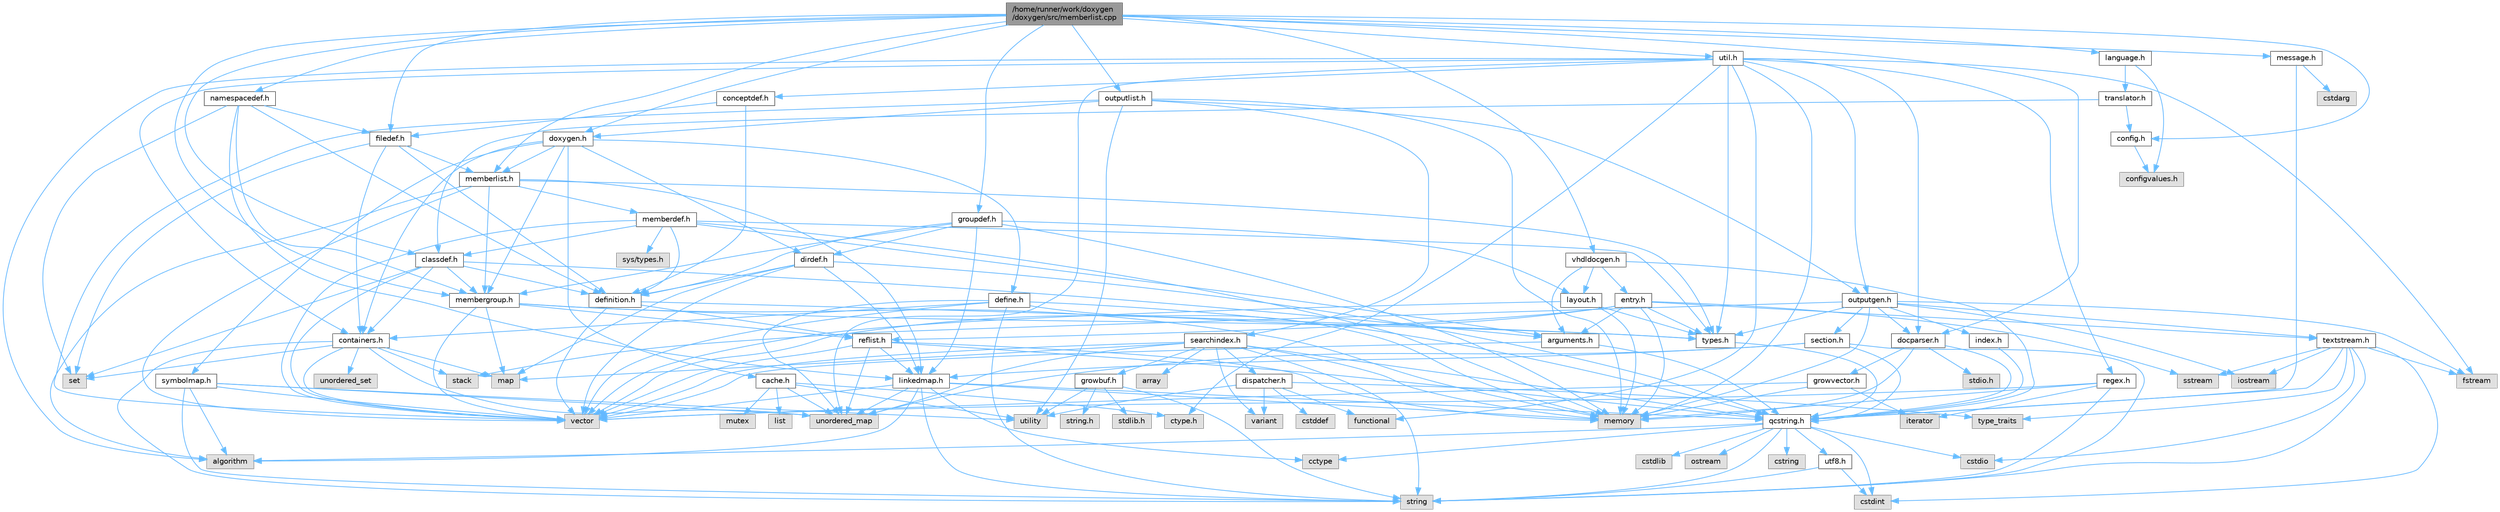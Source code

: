 digraph "/home/runner/work/doxygen/doxygen/src/memberlist.cpp"
{
 // INTERACTIVE_SVG=YES
 // LATEX_PDF_SIZE
  bgcolor="transparent";
  edge [fontname=Helvetica,fontsize=10,labelfontname=Helvetica,labelfontsize=10];
  node [fontname=Helvetica,fontsize=10,shape=box,height=0.2,width=0.4];
  Node1 [label="/home/runner/work/doxygen\l/doxygen/src/memberlist.cpp",height=0.2,width=0.4,color="gray40", fillcolor="grey60", style="filled", fontcolor="black",tooltip=" "];
  Node1 -> Node2 [color="steelblue1",style="solid"];
  Node2 [label="memberlist.h",height=0.2,width=0.4,color="grey40", fillcolor="white", style="filled",URL="$dd/d78/memberlist_8h.html",tooltip=" "];
  Node2 -> Node3 [color="steelblue1",style="solid"];
  Node3 [label="vector",height=0.2,width=0.4,color="grey60", fillcolor="#E0E0E0", style="filled",tooltip=" "];
  Node2 -> Node4 [color="steelblue1",style="solid"];
  Node4 [label="algorithm",height=0.2,width=0.4,color="grey60", fillcolor="#E0E0E0", style="filled",tooltip=" "];
  Node2 -> Node5 [color="steelblue1",style="solid"];
  Node5 [label="memberdef.h",height=0.2,width=0.4,color="grey40", fillcolor="white", style="filled",URL="$d4/d46/memberdef_8h.html",tooltip=" "];
  Node5 -> Node3 [color="steelblue1",style="solid"];
  Node5 -> Node6 [color="steelblue1",style="solid"];
  Node6 [label="memory",height=0.2,width=0.4,color="grey60", fillcolor="#E0E0E0", style="filled",tooltip=" "];
  Node5 -> Node7 [color="steelblue1",style="solid"];
  Node7 [label="sys/types.h",height=0.2,width=0.4,color="grey60", fillcolor="#E0E0E0", style="filled",tooltip=" "];
  Node5 -> Node8 [color="steelblue1",style="solid"];
  Node8 [label="types.h",height=0.2,width=0.4,color="grey40", fillcolor="white", style="filled",URL="$d9/d49/types_8h.html",tooltip="This file contains a number of basic enums and types."];
  Node8 -> Node9 [color="steelblue1",style="solid"];
  Node9 [label="qcstring.h",height=0.2,width=0.4,color="grey40", fillcolor="white", style="filled",URL="$d7/d5c/qcstring_8h.html",tooltip=" "];
  Node9 -> Node10 [color="steelblue1",style="solid"];
  Node10 [label="string",height=0.2,width=0.4,color="grey60", fillcolor="#E0E0E0", style="filled",tooltip=" "];
  Node9 -> Node4 [color="steelblue1",style="solid"];
  Node9 -> Node11 [color="steelblue1",style="solid"];
  Node11 [label="cctype",height=0.2,width=0.4,color="grey60", fillcolor="#E0E0E0", style="filled",tooltip=" "];
  Node9 -> Node12 [color="steelblue1",style="solid"];
  Node12 [label="cstring",height=0.2,width=0.4,color="grey60", fillcolor="#E0E0E0", style="filled",tooltip=" "];
  Node9 -> Node13 [color="steelblue1",style="solid"];
  Node13 [label="cstdio",height=0.2,width=0.4,color="grey60", fillcolor="#E0E0E0", style="filled",tooltip=" "];
  Node9 -> Node14 [color="steelblue1",style="solid"];
  Node14 [label="cstdlib",height=0.2,width=0.4,color="grey60", fillcolor="#E0E0E0", style="filled",tooltip=" "];
  Node9 -> Node15 [color="steelblue1",style="solid"];
  Node15 [label="cstdint",height=0.2,width=0.4,color="grey60", fillcolor="#E0E0E0", style="filled",tooltip=" "];
  Node9 -> Node16 [color="steelblue1",style="solid"];
  Node16 [label="ostream",height=0.2,width=0.4,color="grey60", fillcolor="#E0E0E0", style="filled",tooltip=" "];
  Node9 -> Node17 [color="steelblue1",style="solid"];
  Node17 [label="utf8.h",height=0.2,width=0.4,color="grey40", fillcolor="white", style="filled",URL="$db/d7c/utf8_8h.html",tooltip="Various UTF8 related helper functions."];
  Node17 -> Node15 [color="steelblue1",style="solid"];
  Node17 -> Node10 [color="steelblue1",style="solid"];
  Node5 -> Node18 [color="steelblue1",style="solid"];
  Node18 [label="definition.h",height=0.2,width=0.4,color="grey40", fillcolor="white", style="filled",URL="$df/da1/definition_8h.html",tooltip=" "];
  Node18 -> Node3 [color="steelblue1",style="solid"];
  Node18 -> Node8 [color="steelblue1",style="solid"];
  Node18 -> Node19 [color="steelblue1",style="solid"];
  Node19 [label="reflist.h",height=0.2,width=0.4,color="grey40", fillcolor="white", style="filled",URL="$d1/d02/reflist_8h.html",tooltip=" "];
  Node19 -> Node3 [color="steelblue1",style="solid"];
  Node19 -> Node20 [color="steelblue1",style="solid"];
  Node20 [label="unordered_map",height=0.2,width=0.4,color="grey60", fillcolor="#E0E0E0", style="filled",tooltip=" "];
  Node19 -> Node6 [color="steelblue1",style="solid"];
  Node19 -> Node9 [color="steelblue1",style="solid"];
  Node19 -> Node21 [color="steelblue1",style="solid"];
  Node21 [label="linkedmap.h",height=0.2,width=0.4,color="grey40", fillcolor="white", style="filled",URL="$da/de1/linkedmap_8h.html",tooltip=" "];
  Node21 -> Node20 [color="steelblue1",style="solid"];
  Node21 -> Node3 [color="steelblue1",style="solid"];
  Node21 -> Node6 [color="steelblue1",style="solid"];
  Node21 -> Node10 [color="steelblue1",style="solid"];
  Node21 -> Node4 [color="steelblue1",style="solid"];
  Node21 -> Node11 [color="steelblue1",style="solid"];
  Node21 -> Node9 [color="steelblue1",style="solid"];
  Node5 -> Node22 [color="steelblue1",style="solid"];
  Node22 [label="arguments.h",height=0.2,width=0.4,color="grey40", fillcolor="white", style="filled",URL="$df/d9b/arguments_8h.html",tooltip=" "];
  Node22 -> Node3 [color="steelblue1",style="solid"];
  Node22 -> Node9 [color="steelblue1",style="solid"];
  Node5 -> Node23 [color="steelblue1",style="solid"];
  Node23 [label="classdef.h",height=0.2,width=0.4,color="grey40", fillcolor="white", style="filled",URL="$d1/da6/classdef_8h.html",tooltip=" "];
  Node23 -> Node3 [color="steelblue1",style="solid"];
  Node23 -> Node24 [color="steelblue1",style="solid"];
  Node24 [label="set",height=0.2,width=0.4,color="grey60", fillcolor="#E0E0E0", style="filled",tooltip=" "];
  Node23 -> Node25 [color="steelblue1",style="solid"];
  Node25 [label="containers.h",height=0.2,width=0.4,color="grey40", fillcolor="white", style="filled",URL="$d5/d75/containers_8h.html",tooltip=" "];
  Node25 -> Node3 [color="steelblue1",style="solid"];
  Node25 -> Node10 [color="steelblue1",style="solid"];
  Node25 -> Node24 [color="steelblue1",style="solid"];
  Node25 -> Node26 [color="steelblue1",style="solid"];
  Node26 [label="map",height=0.2,width=0.4,color="grey60", fillcolor="#E0E0E0", style="filled",tooltip=" "];
  Node25 -> Node27 [color="steelblue1",style="solid"];
  Node27 [label="unordered_set",height=0.2,width=0.4,color="grey60", fillcolor="#E0E0E0", style="filled",tooltip=" "];
  Node25 -> Node20 [color="steelblue1",style="solid"];
  Node25 -> Node28 [color="steelblue1",style="solid"];
  Node28 [label="stack",height=0.2,width=0.4,color="grey60", fillcolor="#E0E0E0", style="filled",tooltip=" "];
  Node23 -> Node18 [color="steelblue1",style="solid"];
  Node23 -> Node22 [color="steelblue1",style="solid"];
  Node23 -> Node29 [color="steelblue1",style="solid"];
  Node29 [label="membergroup.h",height=0.2,width=0.4,color="grey40", fillcolor="white", style="filled",URL="$d9/d11/membergroup_8h.html",tooltip=" "];
  Node29 -> Node3 [color="steelblue1",style="solid"];
  Node29 -> Node26 [color="steelblue1",style="solid"];
  Node29 -> Node6 [color="steelblue1",style="solid"];
  Node29 -> Node8 [color="steelblue1",style="solid"];
  Node29 -> Node19 [color="steelblue1",style="solid"];
  Node2 -> Node21 [color="steelblue1",style="solid"];
  Node2 -> Node8 [color="steelblue1",style="solid"];
  Node2 -> Node29 [color="steelblue1",style="solid"];
  Node1 -> Node23 [color="steelblue1",style="solid"];
  Node1 -> Node30 [color="steelblue1",style="solid"];
  Node30 [label="message.h",height=0.2,width=0.4,color="grey40", fillcolor="white", style="filled",URL="$d2/d0d/message_8h.html",tooltip=" "];
  Node30 -> Node31 [color="steelblue1",style="solid"];
  Node31 [label="cstdarg",height=0.2,width=0.4,color="grey60", fillcolor="#E0E0E0", style="filled",tooltip=" "];
  Node30 -> Node9 [color="steelblue1",style="solid"];
  Node1 -> Node32 [color="steelblue1",style="solid"];
  Node32 [label="util.h",height=0.2,width=0.4,color="grey40", fillcolor="white", style="filled",URL="$d8/d3c/util_8h.html",tooltip="A bunch of utility functions."];
  Node32 -> Node6 [color="steelblue1",style="solid"];
  Node32 -> Node20 [color="steelblue1",style="solid"];
  Node32 -> Node4 [color="steelblue1",style="solid"];
  Node32 -> Node33 [color="steelblue1",style="solid"];
  Node33 [label="functional",height=0.2,width=0.4,color="grey60", fillcolor="#E0E0E0", style="filled",tooltip=" "];
  Node32 -> Node34 [color="steelblue1",style="solid"];
  Node34 [label="fstream",height=0.2,width=0.4,color="grey60", fillcolor="#E0E0E0", style="filled",tooltip=" "];
  Node32 -> Node35 [color="steelblue1",style="solid"];
  Node35 [label="ctype.h",height=0.2,width=0.4,color="grey60", fillcolor="#E0E0E0", style="filled",tooltip=" "];
  Node32 -> Node8 [color="steelblue1",style="solid"];
  Node32 -> Node36 [color="steelblue1",style="solid"];
  Node36 [label="docparser.h",height=0.2,width=0.4,color="grey40", fillcolor="white", style="filled",URL="$de/d9c/docparser_8h.html",tooltip=" "];
  Node36 -> Node37 [color="steelblue1",style="solid"];
  Node37 [label="stdio.h",height=0.2,width=0.4,color="grey60", fillcolor="#E0E0E0", style="filled",tooltip=" "];
  Node36 -> Node6 [color="steelblue1",style="solid"];
  Node36 -> Node9 [color="steelblue1",style="solid"];
  Node36 -> Node38 [color="steelblue1",style="solid"];
  Node38 [label="growvector.h",height=0.2,width=0.4,color="grey40", fillcolor="white", style="filled",URL="$d7/d50/growvector_8h.html",tooltip=" "];
  Node38 -> Node3 [color="steelblue1",style="solid"];
  Node38 -> Node6 [color="steelblue1",style="solid"];
  Node38 -> Node39 [color="steelblue1",style="solid"];
  Node39 [label="iterator",height=0.2,width=0.4,color="grey60", fillcolor="#E0E0E0", style="filled",tooltip=" "];
  Node32 -> Node25 [color="steelblue1",style="solid"];
  Node32 -> Node40 [color="steelblue1",style="solid"];
  Node40 [label="outputgen.h",height=0.2,width=0.4,color="grey40", fillcolor="white", style="filled",URL="$df/d06/outputgen_8h.html",tooltip=" "];
  Node40 -> Node6 [color="steelblue1",style="solid"];
  Node40 -> Node28 [color="steelblue1",style="solid"];
  Node40 -> Node41 [color="steelblue1",style="solid"];
  Node41 [label="iostream",height=0.2,width=0.4,color="grey60", fillcolor="#E0E0E0", style="filled",tooltip=" "];
  Node40 -> Node34 [color="steelblue1",style="solid"];
  Node40 -> Node8 [color="steelblue1",style="solid"];
  Node40 -> Node42 [color="steelblue1",style="solid"];
  Node42 [label="index.h",height=0.2,width=0.4,color="grey40", fillcolor="white", style="filled",URL="$d1/db5/index_8h.html",tooltip=" "];
  Node42 -> Node9 [color="steelblue1",style="solid"];
  Node40 -> Node43 [color="steelblue1",style="solid"];
  Node43 [label="section.h",height=0.2,width=0.4,color="grey40", fillcolor="white", style="filled",URL="$d1/d2a/section_8h.html",tooltip=" "];
  Node43 -> Node10 [color="steelblue1",style="solid"];
  Node43 -> Node20 [color="steelblue1",style="solid"];
  Node43 -> Node9 [color="steelblue1",style="solid"];
  Node43 -> Node21 [color="steelblue1",style="solid"];
  Node40 -> Node44 [color="steelblue1",style="solid"];
  Node44 [label="textstream.h",height=0.2,width=0.4,color="grey40", fillcolor="white", style="filled",URL="$d4/d7d/textstream_8h.html",tooltip=" "];
  Node44 -> Node10 [color="steelblue1",style="solid"];
  Node44 -> Node41 [color="steelblue1",style="solid"];
  Node44 -> Node45 [color="steelblue1",style="solid"];
  Node45 [label="sstream",height=0.2,width=0.4,color="grey60", fillcolor="#E0E0E0", style="filled",tooltip=" "];
  Node44 -> Node15 [color="steelblue1",style="solid"];
  Node44 -> Node13 [color="steelblue1",style="solid"];
  Node44 -> Node34 [color="steelblue1",style="solid"];
  Node44 -> Node46 [color="steelblue1",style="solid"];
  Node46 [label="type_traits",height=0.2,width=0.4,color="grey60", fillcolor="#E0E0E0", style="filled",tooltip=" "];
  Node44 -> Node9 [color="steelblue1",style="solid"];
  Node40 -> Node36 [color="steelblue1",style="solid"];
  Node32 -> Node47 [color="steelblue1",style="solid"];
  Node47 [label="regex.h",height=0.2,width=0.4,color="grey40", fillcolor="white", style="filled",URL="$d1/d21/regex_8h.html",tooltip=" "];
  Node47 -> Node6 [color="steelblue1",style="solid"];
  Node47 -> Node10 [color="steelblue1",style="solid"];
  Node47 -> Node3 [color="steelblue1",style="solid"];
  Node47 -> Node39 [color="steelblue1",style="solid"];
  Node32 -> Node48 [color="steelblue1",style="solid"];
  Node48 [label="conceptdef.h",height=0.2,width=0.4,color="grey40", fillcolor="white", style="filled",URL="$da/df1/conceptdef_8h.html",tooltip=" "];
  Node48 -> Node18 [color="steelblue1",style="solid"];
  Node48 -> Node49 [color="steelblue1",style="solid"];
  Node49 [label="filedef.h",height=0.2,width=0.4,color="grey40", fillcolor="white", style="filled",URL="$d4/d3a/filedef_8h.html",tooltip=" "];
  Node49 -> Node24 [color="steelblue1",style="solid"];
  Node49 -> Node18 [color="steelblue1",style="solid"];
  Node49 -> Node2 [color="steelblue1",style="solid"];
  Node49 -> Node25 [color="steelblue1",style="solid"];
  Node1 -> Node50 [color="steelblue1",style="solid"];
  Node50 [label="language.h",height=0.2,width=0.4,color="grey40", fillcolor="white", style="filled",URL="$d8/dce/language_8h.html",tooltip=" "];
  Node50 -> Node51 [color="steelblue1",style="solid"];
  Node51 [label="translator.h",height=0.2,width=0.4,color="grey40", fillcolor="white", style="filled",URL="$d9/df1/translator_8h.html",tooltip=" "];
  Node51 -> Node23 [color="steelblue1",style="solid"];
  Node51 -> Node52 [color="steelblue1",style="solid"];
  Node52 [label="config.h",height=0.2,width=0.4,color="grey40", fillcolor="white", style="filled",URL="$db/d16/config_8h.html",tooltip=" "];
  Node52 -> Node53 [color="steelblue1",style="solid"];
  Node53 [label="configvalues.h",height=0.2,width=0.4,color="grey60", fillcolor="#E0E0E0", style="filled",tooltip=" "];
  Node50 -> Node53 [color="steelblue1",style="solid"];
  Node1 -> Node54 [color="steelblue1",style="solid"];
  Node54 [label="doxygen.h",height=0.2,width=0.4,color="grey40", fillcolor="white", style="filled",URL="$d1/da1/doxygen_8h.html",tooltip=" "];
  Node54 -> Node25 [color="steelblue1",style="solid"];
  Node54 -> Node29 [color="steelblue1",style="solid"];
  Node54 -> Node55 [color="steelblue1",style="solid"];
  Node55 [label="dirdef.h",height=0.2,width=0.4,color="grey40", fillcolor="white", style="filled",URL="$d6/d15/dirdef_8h.html",tooltip=" "];
  Node55 -> Node3 [color="steelblue1",style="solid"];
  Node55 -> Node26 [color="steelblue1",style="solid"];
  Node55 -> Node9 [color="steelblue1",style="solid"];
  Node55 -> Node21 [color="steelblue1",style="solid"];
  Node55 -> Node18 [color="steelblue1",style="solid"];
  Node54 -> Node2 [color="steelblue1",style="solid"];
  Node54 -> Node56 [color="steelblue1",style="solid"];
  Node56 [label="define.h",height=0.2,width=0.4,color="grey40", fillcolor="white", style="filled",URL="$df/d67/define_8h.html",tooltip=" "];
  Node56 -> Node3 [color="steelblue1",style="solid"];
  Node56 -> Node6 [color="steelblue1",style="solid"];
  Node56 -> Node10 [color="steelblue1",style="solid"];
  Node56 -> Node20 [color="steelblue1",style="solid"];
  Node56 -> Node9 [color="steelblue1",style="solid"];
  Node56 -> Node25 [color="steelblue1",style="solid"];
  Node54 -> Node57 [color="steelblue1",style="solid"];
  Node57 [label="cache.h",height=0.2,width=0.4,color="grey40", fillcolor="white", style="filled",URL="$d3/d26/cache_8h.html",tooltip=" "];
  Node57 -> Node58 [color="steelblue1",style="solid"];
  Node58 [label="list",height=0.2,width=0.4,color="grey60", fillcolor="#E0E0E0", style="filled",tooltip=" "];
  Node57 -> Node20 [color="steelblue1",style="solid"];
  Node57 -> Node59 [color="steelblue1",style="solid"];
  Node59 [label="mutex",height=0.2,width=0.4,color="grey60", fillcolor="#E0E0E0", style="filled",tooltip=" "];
  Node57 -> Node60 [color="steelblue1",style="solid"];
  Node60 [label="utility",height=0.2,width=0.4,color="grey60", fillcolor="#E0E0E0", style="filled",tooltip=" "];
  Node57 -> Node35 [color="steelblue1",style="solid"];
  Node54 -> Node61 [color="steelblue1",style="solid"];
  Node61 [label="symbolmap.h",height=0.2,width=0.4,color="grey40", fillcolor="white", style="filled",URL="$d7/ddd/symbolmap_8h.html",tooltip=" "];
  Node61 -> Node4 [color="steelblue1",style="solid"];
  Node61 -> Node20 [color="steelblue1",style="solid"];
  Node61 -> Node3 [color="steelblue1",style="solid"];
  Node61 -> Node10 [color="steelblue1",style="solid"];
  Node61 -> Node60 [color="steelblue1",style="solid"];
  Node1 -> Node62 [color="steelblue1",style="solid"];
  Node62 [label="outputlist.h",height=0.2,width=0.4,color="grey40", fillcolor="white", style="filled",URL="$d2/db9/outputlist_8h.html",tooltip=" "];
  Node62 -> Node60 [color="steelblue1",style="solid"];
  Node62 -> Node3 [color="steelblue1",style="solid"];
  Node62 -> Node6 [color="steelblue1",style="solid"];
  Node62 -> Node40 [color="steelblue1",style="solid"];
  Node62 -> Node63 [color="steelblue1",style="solid"];
  Node63 [label="searchindex.h",height=0.2,width=0.4,color="grey40", fillcolor="white", style="filled",URL="$de/d07/searchindex_8h.html",tooltip="Web server based search engine."];
  Node63 -> Node6 [color="steelblue1",style="solid"];
  Node63 -> Node3 [color="steelblue1",style="solid"];
  Node63 -> Node26 [color="steelblue1",style="solid"];
  Node63 -> Node20 [color="steelblue1",style="solid"];
  Node63 -> Node10 [color="steelblue1",style="solid"];
  Node63 -> Node64 [color="steelblue1",style="solid"];
  Node64 [label="array",height=0.2,width=0.4,color="grey60", fillcolor="#E0E0E0", style="filled",tooltip=" "];
  Node63 -> Node65 [color="steelblue1",style="solid"];
  Node65 [label="variant",height=0.2,width=0.4,color="grey60", fillcolor="#E0E0E0", style="filled",tooltip=" "];
  Node63 -> Node9 [color="steelblue1",style="solid"];
  Node63 -> Node66 [color="steelblue1",style="solid"];
  Node66 [label="growbuf.h",height=0.2,width=0.4,color="grey40", fillcolor="white", style="filled",URL="$dd/d72/growbuf_8h.html",tooltip=" "];
  Node66 -> Node60 [color="steelblue1",style="solid"];
  Node66 -> Node67 [color="steelblue1",style="solid"];
  Node67 [label="stdlib.h",height=0.2,width=0.4,color="grey60", fillcolor="#E0E0E0", style="filled",tooltip=" "];
  Node66 -> Node68 [color="steelblue1",style="solid"];
  Node68 [label="string.h",height=0.2,width=0.4,color="grey60", fillcolor="#E0E0E0", style="filled",tooltip=" "];
  Node66 -> Node10 [color="steelblue1",style="solid"];
  Node63 -> Node69 [color="steelblue1",style="solid"];
  Node69 [label="dispatcher.h",height=0.2,width=0.4,color="grey40", fillcolor="white", style="filled",URL="$da/d73/dispatcher_8h.html",tooltip=" "];
  Node69 -> Node70 [color="steelblue1",style="solid"];
  Node70 [label="cstddef",height=0.2,width=0.4,color="grey60", fillcolor="#E0E0E0", style="filled",tooltip=" "];
  Node69 -> Node60 [color="steelblue1",style="solid"];
  Node69 -> Node33 [color="steelblue1",style="solid"];
  Node69 -> Node65 [color="steelblue1",style="solid"];
  Node69 -> Node46 [color="steelblue1",style="solid"];
  Node62 -> Node54 [color="steelblue1",style="solid"];
  Node1 -> Node71 [color="steelblue1",style="solid"];
  Node71 [label="groupdef.h",height=0.2,width=0.4,color="grey40", fillcolor="white", style="filled",URL="$d1/de6/groupdef_8h.html",tooltip=" "];
  Node71 -> Node6 [color="steelblue1",style="solid"];
  Node71 -> Node18 [color="steelblue1",style="solid"];
  Node71 -> Node55 [color="steelblue1",style="solid"];
  Node71 -> Node72 [color="steelblue1",style="solid"];
  Node72 [label="layout.h",height=0.2,width=0.4,color="grey40", fillcolor="white", style="filled",URL="$db/d51/layout_8h.html",tooltip=" "];
  Node72 -> Node6 [color="steelblue1",style="solid"];
  Node72 -> Node3 [color="steelblue1",style="solid"];
  Node72 -> Node8 [color="steelblue1",style="solid"];
  Node71 -> Node29 [color="steelblue1",style="solid"];
  Node71 -> Node21 [color="steelblue1",style="solid"];
  Node1 -> Node73 [color="steelblue1",style="solid"];
  Node73 [label="vhdldocgen.h",height=0.2,width=0.4,color="grey40", fillcolor="white", style="filled",URL="$dd/dec/vhdldocgen_8h.html",tooltip=" "];
  Node73 -> Node9 [color="steelblue1",style="solid"];
  Node73 -> Node72 [color="steelblue1",style="solid"];
  Node73 -> Node22 [color="steelblue1",style="solid"];
  Node73 -> Node74 [color="steelblue1",style="solid"];
  Node74 [label="entry.h",height=0.2,width=0.4,color="grey40", fillcolor="white", style="filled",URL="$d1/dc6/entry_8h.html",tooltip=" "];
  Node74 -> Node3 [color="steelblue1",style="solid"];
  Node74 -> Node6 [color="steelblue1",style="solid"];
  Node74 -> Node45 [color="steelblue1",style="solid"];
  Node74 -> Node8 [color="steelblue1",style="solid"];
  Node74 -> Node22 [color="steelblue1",style="solid"];
  Node74 -> Node19 [color="steelblue1",style="solid"];
  Node74 -> Node44 [color="steelblue1",style="solid"];
  Node1 -> Node75 [color="steelblue1",style="solid"];
  Node75 [label="namespacedef.h",height=0.2,width=0.4,color="grey40", fillcolor="white", style="filled",URL="$d7/d97/namespacedef_8h.html",tooltip=" "];
  Node75 -> Node24 [color="steelblue1",style="solid"];
  Node75 -> Node18 [color="steelblue1",style="solid"];
  Node75 -> Node49 [color="steelblue1",style="solid"];
  Node75 -> Node21 [color="steelblue1",style="solid"];
  Node75 -> Node29 [color="steelblue1",style="solid"];
  Node1 -> Node49 [color="steelblue1",style="solid"];
  Node1 -> Node29 [color="steelblue1",style="solid"];
  Node1 -> Node52 [color="steelblue1",style="solid"];
  Node1 -> Node36 [color="steelblue1",style="solid"];
}
